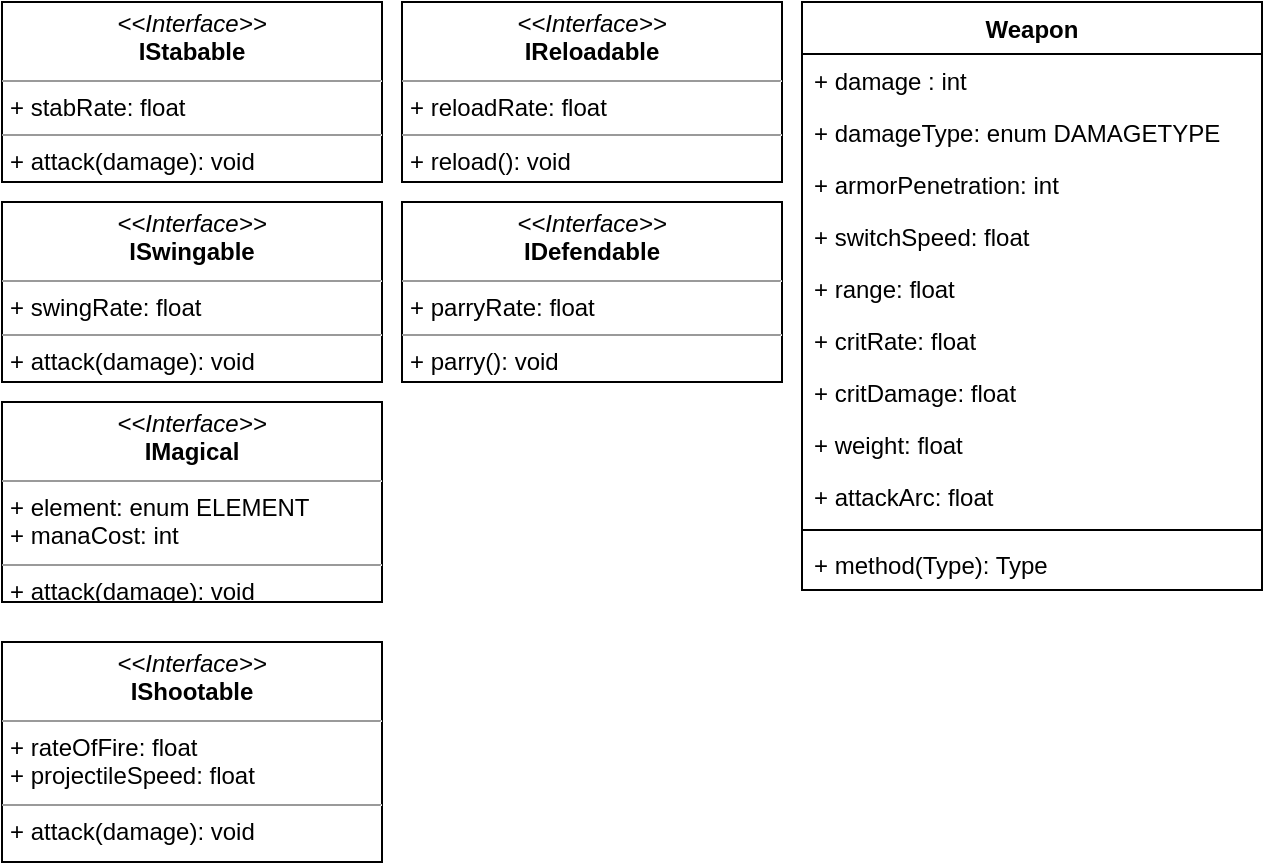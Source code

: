 <mxfile version="11.1.4" type="device"><diagram id="J_Vym8w6tEycYcPdnJ4_" name="Page-1"><mxGraphModel dx="1024" dy="595" grid="1" gridSize="10" guides="1" tooltips="1" connect="1" arrows="1" fold="1" page="1" pageScale="1" pageWidth="827" pageHeight="1169" math="0" shadow="0"><root><mxCell id="0"/><mxCell id="1" parent="0"/><mxCell id="fXYnNT1g4L2yT7u6FIw1-1" value="Weapon&#10;" style="swimlane;fontStyle=1;align=center;verticalAlign=top;childLayout=stackLayout;horizontal=1;startSize=26;horizontalStack=0;resizeParent=1;resizeParentMax=0;resizeLast=0;collapsible=1;marginBottom=0;" parent="1" vertex="1"><mxGeometry x="440" y="40" width="230" height="294" as="geometry"/></mxCell><mxCell id="fXYnNT1g4L2yT7u6FIw1-2" value="+ damage : int" style="text;strokeColor=none;fillColor=none;align=left;verticalAlign=top;spacingLeft=4;spacingRight=4;overflow=hidden;rotatable=0;points=[[0,0.5],[1,0.5]];portConstraint=eastwest;" parent="fXYnNT1g4L2yT7u6FIw1-1" vertex="1"><mxGeometry y="26" width="230" height="26" as="geometry"/></mxCell><mxCell id="fXYnNT1g4L2yT7u6FIw1-19" value="+ damageType: enum DAMAGETYPE&#10;" style="text;strokeColor=none;fillColor=none;align=left;verticalAlign=top;spacingLeft=4;spacingRight=4;overflow=hidden;rotatable=0;points=[[0,0.5],[1,0.5]];portConstraint=eastwest;" parent="fXYnNT1g4L2yT7u6FIw1-1" vertex="1"><mxGeometry y="52" width="230" height="26" as="geometry"/></mxCell><mxCell id="fXYnNT1g4L2yT7u6FIw1-23" value="+ armorPenetration: int" style="text;strokeColor=none;fillColor=none;align=left;verticalAlign=top;spacingLeft=4;spacingRight=4;overflow=hidden;rotatable=0;points=[[0,0.5],[1,0.5]];portConstraint=eastwest;" parent="fXYnNT1g4L2yT7u6FIw1-1" vertex="1"><mxGeometry y="78" width="230" height="26" as="geometry"/></mxCell><mxCell id="fXYnNT1g4L2yT7u6FIw1-31" value="+ switchSpeed: float" style="text;strokeColor=none;fillColor=none;align=left;verticalAlign=top;spacingLeft=4;spacingRight=4;overflow=hidden;rotatable=0;points=[[0,0.5],[1,0.5]];portConstraint=eastwest;" parent="fXYnNT1g4L2yT7u6FIw1-1" vertex="1"><mxGeometry y="104" width="230" height="26" as="geometry"/></mxCell><mxCell id="fXYnNT1g4L2yT7u6FIw1-30" value="+ range: float" style="text;strokeColor=none;fillColor=none;align=left;verticalAlign=top;spacingLeft=4;spacingRight=4;overflow=hidden;rotatable=0;points=[[0,0.5],[1,0.5]];portConstraint=eastwest;" parent="fXYnNT1g4L2yT7u6FIw1-1" vertex="1"><mxGeometry y="130" width="230" height="26" as="geometry"/></mxCell><mxCell id="fXYnNT1g4L2yT7u6FIw1-33" value="+ critRate: float" style="text;strokeColor=none;fillColor=none;align=left;verticalAlign=top;spacingLeft=4;spacingRight=4;overflow=hidden;rotatable=0;points=[[0,0.5],[1,0.5]];portConstraint=eastwest;" parent="fXYnNT1g4L2yT7u6FIw1-1" vertex="1"><mxGeometry y="156" width="230" height="26" as="geometry"/></mxCell><mxCell id="fXYnNT1g4L2yT7u6FIw1-34" value="+ critDamage: float" style="text;strokeColor=none;fillColor=none;align=left;verticalAlign=top;spacingLeft=4;spacingRight=4;overflow=hidden;rotatable=0;points=[[0,0.5],[1,0.5]];portConstraint=eastwest;" parent="fXYnNT1g4L2yT7u6FIw1-1" vertex="1"><mxGeometry y="182" width="230" height="26" as="geometry"/></mxCell><mxCell id="fXYnNT1g4L2yT7u6FIw1-35" value="+ weight: float" style="text;strokeColor=none;fillColor=none;align=left;verticalAlign=top;spacingLeft=4;spacingRight=4;overflow=hidden;rotatable=0;points=[[0,0.5],[1,0.5]];portConstraint=eastwest;" parent="fXYnNT1g4L2yT7u6FIw1-1" vertex="1"><mxGeometry y="208" width="230" height="26" as="geometry"/></mxCell><mxCell id="fXYnNT1g4L2yT7u6FIw1-32" value="+ attackArc: float" style="text;strokeColor=none;fillColor=none;align=left;verticalAlign=top;spacingLeft=4;spacingRight=4;overflow=hidden;rotatable=0;points=[[0,0.5],[1,0.5]];portConstraint=eastwest;" parent="fXYnNT1g4L2yT7u6FIw1-1" vertex="1"><mxGeometry y="234" width="230" height="26" as="geometry"/></mxCell><mxCell id="fXYnNT1g4L2yT7u6FIw1-3" value="" style="line;strokeWidth=1;fillColor=none;align=left;verticalAlign=middle;spacingTop=-1;spacingLeft=3;spacingRight=3;rotatable=0;labelPosition=right;points=[];portConstraint=eastwest;" parent="fXYnNT1g4L2yT7u6FIw1-1" vertex="1"><mxGeometry y="260" width="230" height="8" as="geometry"/></mxCell><mxCell id="fXYnNT1g4L2yT7u6FIw1-4" value="+ method(Type): Type" style="text;strokeColor=none;fillColor=none;align=left;verticalAlign=top;spacingLeft=4;spacingRight=4;overflow=hidden;rotatable=0;points=[[0,0.5],[1,0.5]];portConstraint=eastwest;" parent="fXYnNT1g4L2yT7u6FIw1-1" vertex="1"><mxGeometry y="268" width="230" height="26" as="geometry"/></mxCell><mxCell id="fXYnNT1g4L2yT7u6FIw1-21" value="&lt;p style=&quot;margin: 0px ; margin-top: 4px ; text-align: center&quot;&gt;&lt;i&gt;&amp;lt;&amp;lt;Interface&amp;gt;&amp;gt;&lt;/i&gt;&lt;br&gt;&lt;b&gt;IMagical&lt;/b&gt;&lt;/p&gt;&lt;hr size=&quot;1&quot;&gt;&lt;p style=&quot;margin: 0px ; margin-left: 4px&quot;&gt;+ element: enum ELEMENT&lt;/p&gt;&lt;p style=&quot;margin: 0px ; margin-left: 4px&quot;&gt;+ manaCost: int&lt;/p&gt;&lt;hr size=&quot;1&quot;&gt;&lt;p style=&quot;margin: 0px ; margin-left: 4px&quot;&gt;+ attack(damage): void&lt;/p&gt;" style="verticalAlign=top;align=left;overflow=fill;fontSize=12;fontFamily=Helvetica;html=1;" parent="1" vertex="1"><mxGeometry x="40" y="240" width="190" height="100" as="geometry"/></mxCell><mxCell id="fXYnNT1g4L2yT7u6FIw1-22" value="&lt;p style=&quot;margin: 0px ; margin-top: 4px ; text-align: center&quot;&gt;&lt;i&gt;&amp;lt;&amp;lt;Interface&amp;gt;&amp;gt;&lt;/i&gt;&lt;br&gt;&lt;b&gt;ISwingable&lt;/b&gt;&lt;/p&gt;&lt;hr size=&quot;1&quot;&gt;&lt;p style=&quot;margin: 0px ; margin-left: 4px&quot;&gt;+ swingRate: float&lt;/p&gt;&lt;hr size=&quot;1&quot;&gt;&lt;p style=&quot;margin: 0px ; margin-left: 4px&quot;&gt;+ attack(damage): void&lt;/p&gt;" style="verticalAlign=top;align=left;overflow=fill;fontSize=12;fontFamily=Helvetica;html=1;" parent="1" vertex="1"><mxGeometry x="40" y="140" width="190" height="90" as="geometry"/></mxCell><mxCell id="fXYnNT1g4L2yT7u6FIw1-24" value="&lt;p style=&quot;margin: 0px ; margin-top: 4px ; text-align: center&quot;&gt;&lt;i&gt;&amp;lt;&amp;lt;Interface&amp;gt;&amp;gt;&lt;/i&gt;&lt;br&gt;&lt;b&gt;IDefendable&lt;/b&gt;&lt;/p&gt;&lt;hr size=&quot;1&quot;&gt;&lt;p style=&quot;margin: 0px ; margin-left: 4px&quot;&gt;+ parryRate: float&lt;/p&gt;&lt;hr size=&quot;1&quot;&gt;&lt;p style=&quot;margin: 0px ; margin-left: 4px&quot;&gt;+ parry(): void&lt;/p&gt;" style="verticalAlign=top;align=left;overflow=fill;fontSize=12;fontFamily=Helvetica;html=1;" parent="1" vertex="1"><mxGeometry x="240" y="140" width="190" height="90" as="geometry"/></mxCell><mxCell id="fXYnNT1g4L2yT7u6FIw1-25" value="&lt;p style=&quot;margin: 0px ; margin-top: 4px ; text-align: center&quot;&gt;&lt;i&gt;&amp;lt;&amp;lt;Interface&amp;gt;&amp;gt;&lt;/i&gt;&lt;br&gt;&lt;b&gt;IShootable&lt;/b&gt;&lt;/p&gt;&lt;hr size=&quot;1&quot;&gt;&lt;p style=&quot;margin: 0px ; margin-left: 4px&quot;&gt;+ rateOfFire: float&lt;/p&gt;&lt;p style=&quot;margin: 0px ; margin-left: 4px&quot;&gt;+ projectileSpeed: float&lt;/p&gt;&lt;hr size=&quot;1&quot;&gt;&lt;p style=&quot;margin: 0px ; margin-left: 4px&quot;&gt;+ attack(damage): void&lt;/p&gt;" style="verticalAlign=top;align=left;overflow=fill;fontSize=12;fontFamily=Helvetica;html=1;" parent="1" vertex="1"><mxGeometry x="40" y="360" width="190" height="110" as="geometry"/></mxCell><mxCell id="fXYnNT1g4L2yT7u6FIw1-26" value="&lt;p style=&quot;margin: 0px ; margin-top: 4px ; text-align: center&quot;&gt;&lt;i&gt;&amp;lt;&amp;lt;Interface&amp;gt;&amp;gt;&lt;/i&gt;&lt;br&gt;&lt;b&gt;IReloadable&lt;/b&gt;&lt;/p&gt;&lt;hr size=&quot;1&quot;&gt;&lt;p style=&quot;margin: 0px ; margin-left: 4px&quot;&gt;+ reloadRate: float&lt;/p&gt;&lt;hr size=&quot;1&quot;&gt;&lt;p style=&quot;margin: 0px ; margin-left: 4px&quot;&gt;+ reload(): void&lt;/p&gt;" style="verticalAlign=top;align=left;overflow=fill;fontSize=12;fontFamily=Helvetica;html=1;" parent="1" vertex="1"><mxGeometry x="240" y="40" width="190" height="90" as="geometry"/></mxCell><mxCell id="fXYnNT1g4L2yT7u6FIw1-27" value="&lt;p style=&quot;margin: 0px ; margin-top: 4px ; text-align: center&quot;&gt;&lt;i&gt;&amp;lt;&amp;lt;Interface&amp;gt;&amp;gt;&lt;/i&gt;&lt;br&gt;&lt;b&gt;IStabable&lt;/b&gt;&lt;/p&gt;&lt;hr size=&quot;1&quot;&gt;&lt;p style=&quot;margin: 0px ; margin-left: 4px&quot;&gt;+ stabRate: float&lt;/p&gt;&lt;hr size=&quot;1&quot;&gt;&lt;p style=&quot;margin: 0px ; margin-left: 4px&quot;&gt;+ attack(damage): void&lt;/p&gt;" style="verticalAlign=top;align=left;overflow=fill;fontSize=12;fontFamily=Helvetica;html=1;" parent="1" vertex="1"><mxGeometry x="40" y="40" width="190" height="90" as="geometry"/></mxCell></root></mxGraphModel></diagram></mxfile>